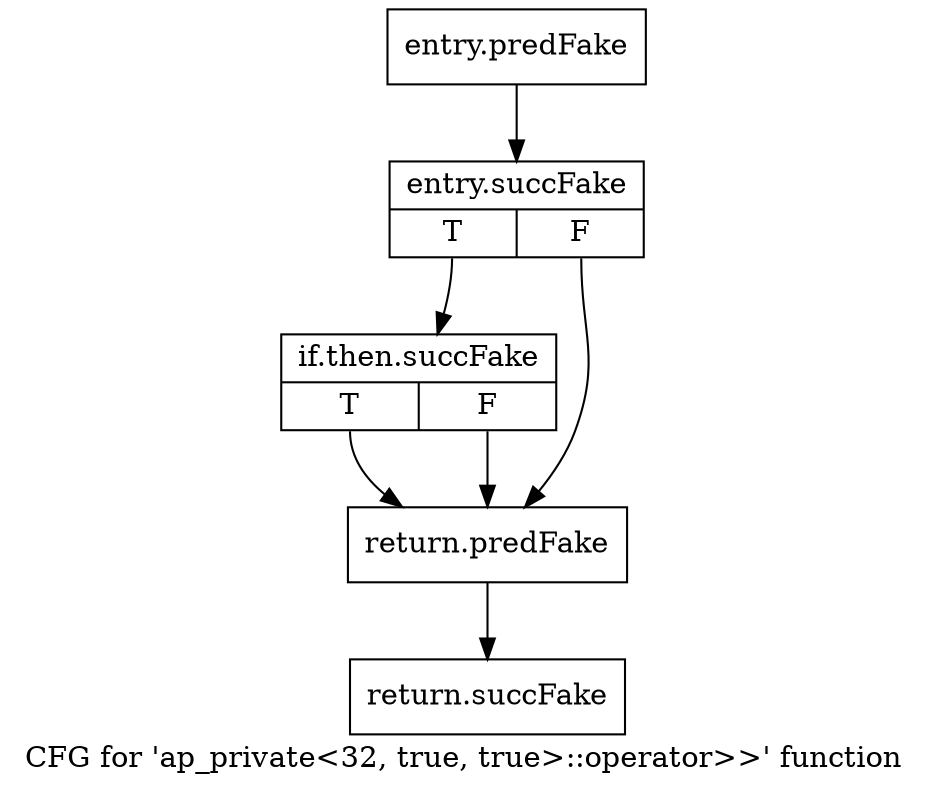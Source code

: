 digraph "CFG for 'ap_private\<32, true, true\>::operator\>\>' function" {
	label="CFG for 'ap_private\<32, true, true\>::operator\>\>' function";

	Node0x58b7d30 [shape=record,filename="",linenumber="",label="{entry.predFake}"];
	Node0x58b7d30 -> Node0x58b9920[ callList="" memoryops="" filename="/home/omerfaruk/tools/Xilinx/Vitis_HLS/2023.2/include/etc/ap_private.h" execusionnum="0"];
	Node0x58b9920 [shape=record,filename="/home/omerfaruk/tools/Xilinx/Vitis_HLS/2023.2/include/etc/ap_private.h",linenumber="2667",label="{entry.succFake|{<s0>T|<s1>F}}"];
	Node0x58b9920:s0 -> Node0x5abafd0[ callList="" memoryops="" filename="/home/omerfaruk/tools/Xilinx/Vitis_HLS/2023.2/include/etc/ap_private.h" execusionnum="0"];
	Node0x58b9920:s1 -> Node0x58ba590[ callList="" memoryops="" filename="/home/omerfaruk/tools/Xilinx/Vitis_HLS/2023.2/include/etc/ap_private.h" execusionnum="0"];
	Node0x5abafd0 [shape=record,filename="/home/omerfaruk/tools/Xilinx/Vitis_HLS/2023.2/include/etc/ap_private.h",linenumber="2667",label="{if.then.succFake|{<s0>T|<s1>F}}"];
	Node0x5abafd0:s0 -> Node0x58ba590[ callList="" memoryops="" filename="/home/omerfaruk/tools/Xilinx/Vitis_HLS/2023.2/include/etc/ap_private.h" execusionnum="0"];
	Node0x5abafd0:s1 -> Node0x58ba590[ callList="" memoryops="" filename="/home/omerfaruk/tools/Xilinx/Vitis_HLS/2023.2/include/etc/ap_private.h" execusionnum="0"];
	Node0x58ba590 [shape=record,filename="/home/omerfaruk/tools/Xilinx/Vitis_HLS/2023.2/include/etc/ap_private.h",linenumber="2667",label="{return.predFake}"];
	Node0x58ba590 -> Node0x5abb1b0[ callList="" memoryops="" filename="/home/omerfaruk/tools/Xilinx/Vitis_HLS/2023.2/include/etc/ap_private.h" execusionnum="0"];
	Node0x5abb1b0 [shape=record,filename="/home/omerfaruk/tools/Xilinx/Vitis_HLS/2023.2/include/etc/ap_private.h",linenumber="2667",label="{return.succFake}"];
}

